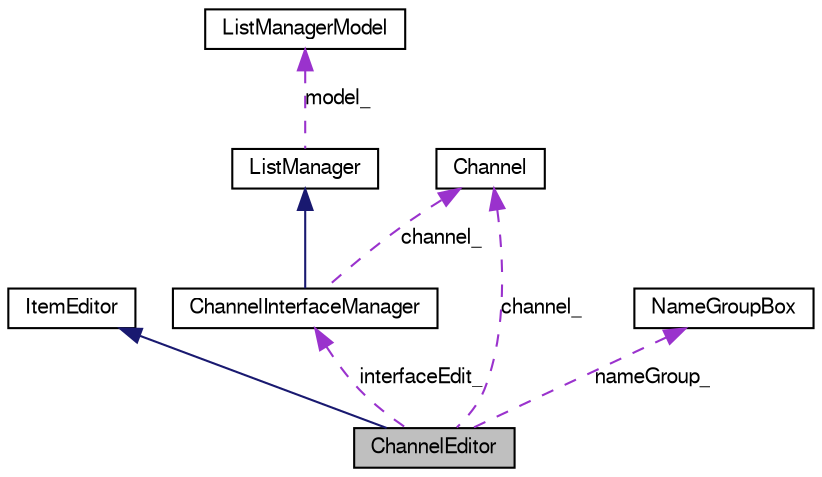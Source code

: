 digraph G
{
  bgcolor="transparent";
  edge [fontname="FreeSans",fontsize=10,labelfontname="FreeSans",labelfontsize=10];
  node [fontname="FreeSans",fontsize=10,shape=record];
  Node1 [label="ChannelEditor",height=0.2,width=0.4,color="black", fillcolor="grey75", style="filled" fontcolor="black"];
  Node2 -> Node1 [dir=back,color="midnightblue",fontsize=10,style="solid",fontname="FreeSans"];
  Node2 [label="ItemEditor",height=0.2,width=0.4,color="black",URL="$class_item_editor.html",tooltip="ItemEditor is a base class for editors in Component Editor module."];
  Node3 -> Node1 [dir=back,color="darkorchid3",fontsize=10,style="dashed",label="interfaceEdit_",fontname="FreeSans"];
  Node3 [label="ChannelInterfaceManager",height=0.2,width=0.4,color="black",URL="$class_channel_interface_manager.html",tooltip="Widget to select bus interfaces from a component and add them to list."];
  Node4 -> Node3 [dir=back,color="midnightblue",fontsize=10,style="solid",fontname="FreeSans"];
  Node4 [label="ListManager",height=0.2,width=0.4,color="black",URL="$class_list_manager.html",tooltip="ListManager is a widget to manage a list of strings."];
  Node5 -> Node4 [dir=back,color="darkorchid3",fontsize=10,style="dashed",label="model_",fontname="FreeSans"];
  Node5 [label="ListManagerModel",height=0.2,width=0.4,color="black",URL="$class_list_manager_model.html",tooltip="ListManagerModel is a model class to manage a list of strings."];
  Node6 -> Node3 [dir=back,color="darkorchid3",fontsize=10,style="dashed",label="channel_",fontname="FreeSans"];
  Node6 [label="Channel",height=0.2,width=0.4,color="black",URL="$class_channel.html",tooltip="Equals the spirit:channel element in IP-Xact specification."];
  Node7 -> Node1 [dir=back,color="darkorchid3",fontsize=10,style="dashed",label="nameGroup_",fontname="FreeSans"];
  Node7 [label="NameGroupBox",height=0.2,width=0.4,color="black",URL="$class_name_group_box.html",tooltip="NameGroupBox is widget to edit a spirit:nameGroup element in IP-Xact."];
  Node6 -> Node1 [dir=back,color="darkorchid3",fontsize=10,style="dashed",label="channel_",fontname="FreeSans"];
}
